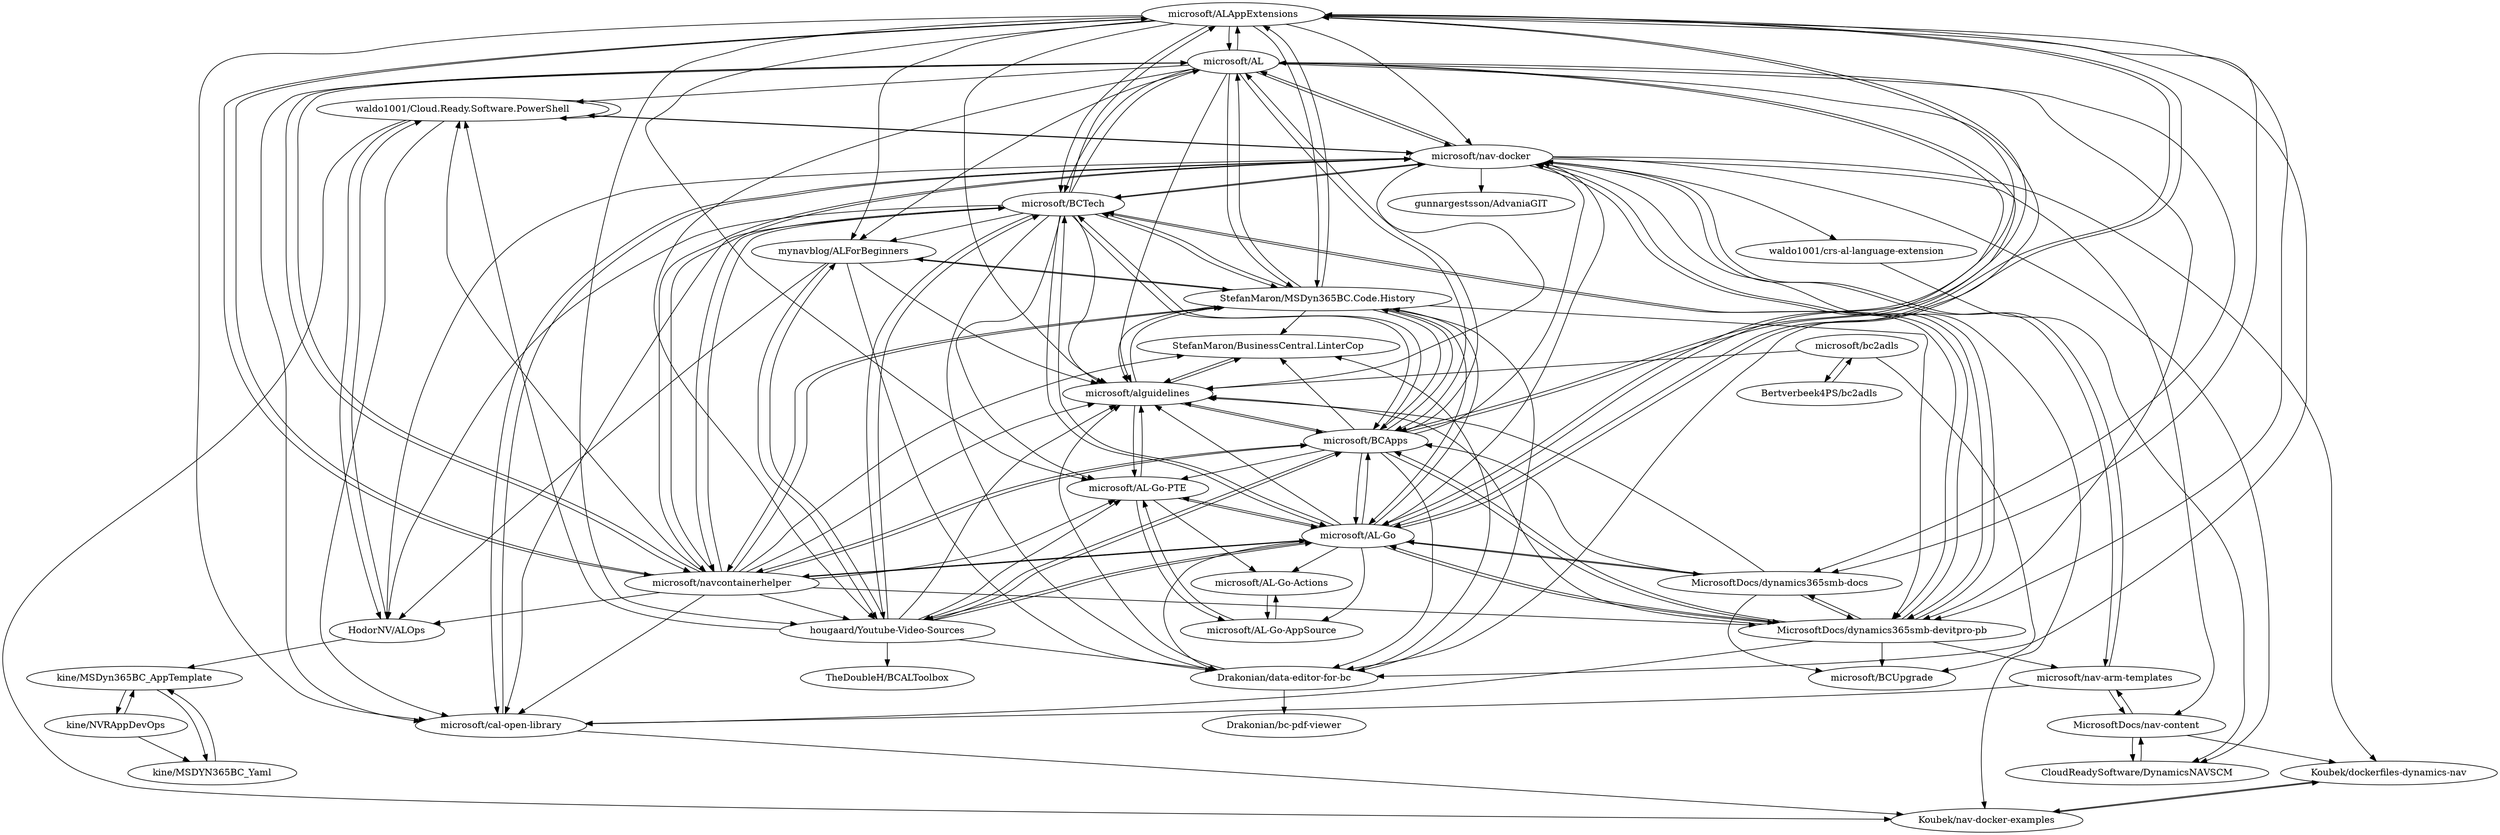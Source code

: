 digraph G {
"microsoft/ALAppExtensions" -> "microsoft/AL"
"microsoft/ALAppExtensions" -> "microsoft/BCTech"
"microsoft/ALAppExtensions" -> "microsoft/BCApps"
"microsoft/ALAppExtensions" -> "StefanMaron/MSDyn365BC.Code.History"
"microsoft/ALAppExtensions" -> "microsoft/navcontainerhelper"
"microsoft/ALAppExtensions" -> "microsoft/AL-Go"
"microsoft/ALAppExtensions" -> "microsoft/alguidelines"
"microsoft/ALAppExtensions" -> "microsoft/nav-docker"
"microsoft/ALAppExtensions" -> "MicrosoftDocs/dynamics365smb-devitpro-pb"
"microsoft/ALAppExtensions" -> "hougaard/Youtube-Video-Sources"
"microsoft/ALAppExtensions" -> "microsoft/cal-open-library"
"microsoft/ALAppExtensions" -> "microsoft/AL-Go-PTE"
"microsoft/ALAppExtensions" -> "MicrosoftDocs/dynamics365smb-docs"
"microsoft/ALAppExtensions" -> "Drakonian/data-editor-for-bc"
"microsoft/ALAppExtensions" -> "mynavblog/ALForBeginners"
"microsoft/BCTech" -> "microsoft/ALAppExtensions"
"microsoft/BCTech" -> "microsoft/AL"
"microsoft/BCTech" -> "StefanMaron/MSDyn365BC.Code.History"
"microsoft/BCTech" -> "microsoft/BCApps"
"microsoft/BCTech" -> "microsoft/AL-Go"
"microsoft/BCTech" -> "microsoft/navcontainerhelper"
"microsoft/BCTech" -> "microsoft/alguidelines"
"microsoft/BCTech" -> "MicrosoftDocs/dynamics365smb-devitpro-pb"
"microsoft/BCTech" -> "microsoft/nav-docker"
"microsoft/BCTech" -> "hougaard/Youtube-Video-Sources"
"microsoft/BCTech" -> "microsoft/AL-Go-PTE"
"microsoft/BCTech" -> "microsoft/cal-open-library"
"microsoft/BCTech" -> "Drakonian/data-editor-for-bc"
"microsoft/BCTech" -> "mynavblog/ALForBeginners"
"microsoft/BCTech" -> "HodorNV/ALOps"
"kine/MSDYN365BC_Yaml" -> "kine/MSDyn365BC_AppTemplate"
"MicrosoftDocs/dynamics365smb-devitpro-pb" -> "MicrosoftDocs/dynamics365smb-docs"
"MicrosoftDocs/dynamics365smb-devitpro-pb" -> "microsoft/alguidelines"
"MicrosoftDocs/dynamics365smb-devitpro-pb" -> "microsoft/BCUpgrade"
"MicrosoftDocs/dynamics365smb-devitpro-pb" -> "microsoft/cal-open-library"
"MicrosoftDocs/dynamics365smb-devitpro-pb" -> "microsoft/BCApps"
"MicrosoftDocs/dynamics365smb-devitpro-pb" -> "microsoft/BCTech"
"MicrosoftDocs/dynamics365smb-devitpro-pb" -> "microsoft/AL-Go"
"MicrosoftDocs/dynamics365smb-devitpro-pb" -> "microsoft/nav-arm-templates"
"MicrosoftDocs/dynamics365smb-devitpro-pb" -> "microsoft/nav-docker"
"microsoft/navcontainerhelper" -> "microsoft/BCTech"
"microsoft/navcontainerhelper" -> "microsoft/AL"
"microsoft/navcontainerhelper" -> "microsoft/ALAppExtensions"
"microsoft/navcontainerhelper" -> "microsoft/AL-Go"
"microsoft/navcontainerhelper" -> "StefanMaron/MSDyn365BC.Code.History"
"microsoft/navcontainerhelper" -> "microsoft/nav-docker"
"microsoft/navcontainerhelper" -> "microsoft/BCApps"
"microsoft/navcontainerhelper" -> "microsoft/alguidelines"
"microsoft/navcontainerhelper" -> "microsoft/cal-open-library"
"microsoft/navcontainerhelper" -> "MicrosoftDocs/dynamics365smb-devitpro-pb"
"microsoft/navcontainerhelper" -> "microsoft/AL-Go-PTE"
"microsoft/navcontainerhelper" -> "HodorNV/ALOps"
"microsoft/navcontainerhelper" -> "waldo1001/Cloud.Ready.Software.PowerShell"
"microsoft/navcontainerhelper" -> "StefanMaron/BusinessCentral.LinterCop"
"microsoft/navcontainerhelper" -> "hougaard/Youtube-Video-Sources"
"microsoft/nav-arm-templates" -> "MicrosoftDocs/nav-content"
"microsoft/nav-arm-templates" -> "microsoft/nav-docker"
"microsoft/nav-arm-templates" -> "microsoft/cal-open-library"
"HodorNV/ALOps" -> "kine/MSDyn365BC_AppTemplate"
"HodorNV/ALOps" -> "waldo1001/Cloud.Ready.Software.PowerShell"
"kine/MSDyn365BC_AppTemplate" -> "kine/MSDYN365BC_Yaml"
"kine/MSDyn365BC_AppTemplate" -> "kine/NVRAppDevOps"
"waldo1001/crs-al-language-extension" -> "CloudReadySoftware/DynamicsNAVSCM"
"kine/NVRAppDevOps" -> "kine/MSDyn365BC_AppTemplate"
"kine/NVRAppDevOps" -> "kine/MSDYN365BC_Yaml"
"hougaard/Youtube-Video-Sources" -> "microsoft/alguidelines"
"hougaard/Youtube-Video-Sources" -> "microsoft/AL-Go"
"hougaard/Youtube-Video-Sources" -> "microsoft/AL-Go-PTE"
"hougaard/Youtube-Video-Sources" -> "microsoft/BCTech"
"hougaard/Youtube-Video-Sources" -> "microsoft/BCApps"
"hougaard/Youtube-Video-Sources" -> "Drakonian/data-editor-for-bc"
"hougaard/Youtube-Video-Sources" -> "mynavblog/ALForBeginners"
"hougaard/Youtube-Video-Sources" -> "waldo1001/Cloud.Ready.Software.PowerShell"
"hougaard/Youtube-Video-Sources" -> "TheDoubleH/BCALToolbox"
"mynavblog/ALForBeginners" -> "microsoft/alguidelines"
"mynavblog/ALForBeginners" -> "Drakonian/data-editor-for-bc"
"mynavblog/ALForBeginners" -> "HodorNV/ALOps"
"mynavblog/ALForBeginners" -> "hougaard/Youtube-Video-Sources"
"mynavblog/ALForBeginners" -> "StefanMaron/MSDyn365BC.Code.History"
"StefanMaron/MSDyn365BC.Code.History" -> "microsoft/BCApps"
"StefanMaron/MSDyn365BC.Code.History" -> "microsoft/BCTech"
"StefanMaron/MSDyn365BC.Code.History" -> "microsoft/alguidelines"
"StefanMaron/MSDyn365BC.Code.History" -> "microsoft/ALAppExtensions"
"StefanMaron/MSDyn365BC.Code.History" -> "microsoft/AL"
"StefanMaron/MSDyn365BC.Code.History" -> "microsoft/navcontainerhelper"
"StefanMaron/MSDyn365BC.Code.History" -> "microsoft/AL-Go"
"StefanMaron/MSDyn365BC.Code.History" -> "Drakonian/data-editor-for-bc"
"StefanMaron/MSDyn365BC.Code.History" -> "StefanMaron/BusinessCentral.LinterCop"
"StefanMaron/MSDyn365BC.Code.History" -> "mynavblog/ALForBeginners"
"StefanMaron/MSDyn365BC.Code.History" -> "MicrosoftDocs/dynamics365smb-devitpro-pb"
"StefanMaron/BusinessCentral.LinterCop" -> "microsoft/alguidelines"
"microsoft/alguidelines" -> "StefanMaron/MSDyn365BC.Code.History"
"microsoft/alguidelines" -> "microsoft/BCApps"
"microsoft/alguidelines" -> "StefanMaron/BusinessCentral.LinterCop"
"microsoft/alguidelines" -> "microsoft/AL-Go-PTE"
"microsoft/bc2adls" -> "microsoft/BCUpgrade"
"microsoft/bc2adls" -> "Bertverbeek4PS/bc2adls"
"microsoft/bc2adls" -> "microsoft/alguidelines"
"waldo1001/Cloud.Ready.Software.PowerShell" -> "HodorNV/ALOps"
"waldo1001/Cloud.Ready.Software.PowerShell" -> "Koubek/nav-docker-examples"
"waldo1001/Cloud.Ready.Software.PowerShell" -> "microsoft/cal-open-library"
"waldo1001/Cloud.Ready.Software.PowerShell" -> "microsoft/nav-docker"
"waldo1001/Cloud.Ready.Software.PowerShell" -> "waldo1001/Cloud.Ready.Software.PowerShell"
"microsoft/AL-Go" -> "microsoft/BCApps"
"microsoft/AL-Go" -> "microsoft/AL-Go-PTE"
"microsoft/AL-Go" -> "microsoft/BCTech"
"microsoft/AL-Go" -> "microsoft/navcontainerhelper"
"microsoft/AL-Go" -> "microsoft/ALAppExtensions"
"microsoft/AL-Go" -> "microsoft/alguidelines"
"microsoft/AL-Go" -> "StefanMaron/MSDyn365BC.Code.History"
"microsoft/AL-Go" -> "microsoft/AL"
"microsoft/AL-Go" -> "microsoft/AL-Go-AppSource"
"microsoft/AL-Go" -> "MicrosoftDocs/dynamics365smb-devitpro-pb"
"microsoft/AL-Go" -> "hougaard/Youtube-Video-Sources"
"microsoft/AL-Go" -> "MicrosoftDocs/dynamics365smb-docs"
"microsoft/AL-Go" -> "microsoft/nav-docker"
"microsoft/AL-Go" -> "Drakonian/data-editor-for-bc"
"microsoft/AL-Go" -> "microsoft/AL-Go-Actions"
"microsoft/AL-Go-PTE" -> "microsoft/AL-Go-AppSource"
"microsoft/AL-Go-PTE" -> "microsoft/AL-Go-Actions"
"microsoft/AL-Go-PTE" -> "microsoft/AL-Go"
"microsoft/AL-Go-PTE" -> "microsoft/alguidelines"
"microsoft/AL-Go-AppSource" -> "microsoft/AL-Go-PTE"
"microsoft/AL-Go-AppSource" -> "microsoft/AL-Go-Actions"
"microsoft/AL-Go-Actions" -> "microsoft/AL-Go-AppSource"
"Drakonian/data-editor-for-bc" -> "Drakonian/bc-pdf-viewer"
"Drakonian/data-editor-for-bc" -> "StefanMaron/BusinessCentral.LinterCop"
"Drakonian/data-editor-for-bc" -> "microsoft/alguidelines"
"Bertverbeek4PS/bc2adls" -> "microsoft/bc2adls"
"microsoft/BCApps" -> "microsoft/AL-Go"
"microsoft/BCApps" -> "microsoft/ALAppExtensions"
"microsoft/BCApps" -> "StefanMaron/MSDyn365BC.Code.History"
"microsoft/BCApps" -> "microsoft/BCTech"
"microsoft/BCApps" -> "microsoft/alguidelines"
"microsoft/BCApps" -> "microsoft/navcontainerhelper"
"microsoft/BCApps" -> "microsoft/AL"
"microsoft/BCApps" -> "MicrosoftDocs/dynamics365smb-devitpro-pb"
"microsoft/BCApps" -> "microsoft/AL-Go-PTE"
"microsoft/BCApps" -> "hougaard/Youtube-Video-Sources"
"microsoft/BCApps" -> "Drakonian/data-editor-for-bc"
"microsoft/BCApps" -> "StefanMaron/BusinessCentral.LinterCop"
"microsoft/BCApps" -> "microsoft/nav-docker"
"microsoft/AL" -> "microsoft/ALAppExtensions"
"microsoft/AL" -> "microsoft/BCTech"
"microsoft/AL" -> "microsoft/navcontainerhelper"
"microsoft/AL" -> "StefanMaron/MSDyn365BC.Code.History"
"microsoft/AL" -> "microsoft/BCApps"
"microsoft/AL" -> "microsoft/nav-docker"
"microsoft/AL" -> "microsoft/AL-Go"
"microsoft/AL" -> "microsoft/alguidelines"
"microsoft/AL" -> "microsoft/cal-open-library"
"microsoft/AL" -> "MicrosoftDocs/dynamics365smb-devitpro-pb"
"microsoft/AL" -> "waldo1001/Cloud.Ready.Software.PowerShell"
"microsoft/AL" -> "MicrosoftDocs/dynamics365smb-docs"
"microsoft/AL" -> "Drakonian/data-editor-for-bc"
"microsoft/AL" -> "hougaard/Youtube-Video-Sources"
"microsoft/AL" -> "mynavblog/ALForBeginners"
"MicrosoftDocs/nav-content" -> "CloudReadySoftware/DynamicsNAVSCM"
"MicrosoftDocs/nav-content" -> "Koubek/dockerfiles-dynamics-nav"
"MicrosoftDocs/nav-content" -> "microsoft/nav-arm-templates"
"Koubek/dockerfiles-dynamics-nav" -> "Koubek/nav-docker-examples"
"CloudReadySoftware/DynamicsNAVSCM" -> "MicrosoftDocs/nav-content"
"microsoft/nav-docker" -> "microsoft/cal-open-library"
"microsoft/nav-docker" -> "microsoft/nav-arm-templates"
"microsoft/nav-docker" -> "microsoft/navcontainerhelper"
"microsoft/nav-docker" -> "waldo1001/Cloud.Ready.Software.PowerShell"
"microsoft/nav-docker" -> "microsoft/AL"
"microsoft/nav-docker" -> "Koubek/nav-docker-examples"
"microsoft/nav-docker" -> "MicrosoftDocs/nav-content"
"microsoft/nav-docker" -> "waldo1001/crs-al-language-extension"
"microsoft/nav-docker" -> "Koubek/dockerfiles-dynamics-nav"
"microsoft/nav-docker" -> "gunnargestsson/AdvaniaGIT"
"microsoft/nav-docker" -> "HodorNV/ALOps"
"microsoft/nav-docker" -> "MicrosoftDocs/dynamics365smb-devitpro-pb"
"microsoft/nav-docker" -> "microsoft/BCTech"
"microsoft/nav-docker" -> "CloudReadySoftware/DynamicsNAVSCM"
"microsoft/nav-docker" -> "microsoft/alguidelines"
"microsoft/cal-open-library" -> "microsoft/nav-docker"
"microsoft/cal-open-library" -> "Koubek/nav-docker-examples"
"MicrosoftDocs/dynamics365smb-docs" -> "MicrosoftDocs/dynamics365smb-devitpro-pb"
"MicrosoftDocs/dynamics365smb-docs" -> "microsoft/AL-Go"
"MicrosoftDocs/dynamics365smb-docs" -> "microsoft/alguidelines"
"MicrosoftDocs/dynamics365smb-docs" -> "microsoft/BCUpgrade"
"MicrosoftDocs/dynamics365smb-docs" -> "microsoft/BCApps"
"Koubek/nav-docker-examples" -> "Koubek/dockerfiles-dynamics-nav"
"microsoft/ALAppExtensions" ["l"="4.68,46.999"]
"microsoft/AL" ["l"="4.678,46.966"]
"microsoft/BCTech" ["l"="4.657,46.981"]
"microsoft/BCApps" ["l"="4.674,46.98"]
"StefanMaron/MSDyn365BC.Code.History" ["l"="4.691,46.978"]
"microsoft/navcontainerhelper" ["l"="4.66,46.97"]
"microsoft/AL-Go" ["l"="4.659,46.994"]
"microsoft/alguidelines" ["l"="4.671,46.989"]
"microsoft/nav-docker" ["l"="4.642,46.961"]
"MicrosoftDocs/dynamics365smb-devitpro-pb" ["l"="4.64,46.982"]
"hougaard/Youtube-Video-Sources" ["l"="4.691,46.989"]
"microsoft/cal-open-library" ["l"="4.635,46.971"]
"microsoft/AL-Go-PTE" ["l"="4.663,47.007"]
"MicrosoftDocs/dynamics365smb-docs" ["l"="4.639,46.997"]
"Drakonian/data-editor-for-bc" ["l"="4.707,46.989"]
"mynavblog/ALForBeginners" ["l"="4.708,46.977"]
"HodorNV/ALOps" ["l"="4.676,46.948"]
"kine/MSDYN365BC_Yaml" ["l"="4.71,46.91"]
"kine/MSDyn365BC_AppTemplate" ["l"="4.694,46.918"]
"microsoft/BCUpgrade" ["l"="4.612,47.005"]
"microsoft/nav-arm-templates" ["l"="4.615,46.963"]
"waldo1001/Cloud.Ready.Software.PowerShell" ["l"="4.66,46.957"]
"StefanMaron/BusinessCentral.LinterCop" ["l"="4.701,46.967"]
"MicrosoftDocs/nav-content" ["l"="4.615,46.948"]
"kine/NVRAppDevOps" ["l"="4.695,46.904"]
"waldo1001/crs-al-language-extension" ["l"="4.601,46.94"]
"CloudReadySoftware/DynamicsNAVSCM" ["l"="4.618,46.937"]
"TheDoubleH/BCALToolbox" ["l"="4.727,47.009"]
"microsoft/bc2adls" ["l"="4.619,47.022"]
"Bertverbeek4PS/bc2adls" ["l"="4.602,47.038"]
"Koubek/nav-docker-examples" ["l"="4.639,46.948"]
"microsoft/AL-Go-AppSource" ["l"="4.653,47.023"]
"microsoft/AL-Go-Actions" ["l"="4.67,47.023"]
"Drakonian/bc-pdf-viewer" ["l"="4.742,46.993"]
"Koubek/dockerfiles-dynamics-nav" ["l"="4.635,46.937"]
"gunnargestsson/AdvaniaGIT" ["l"="4.595,46.959"]
}